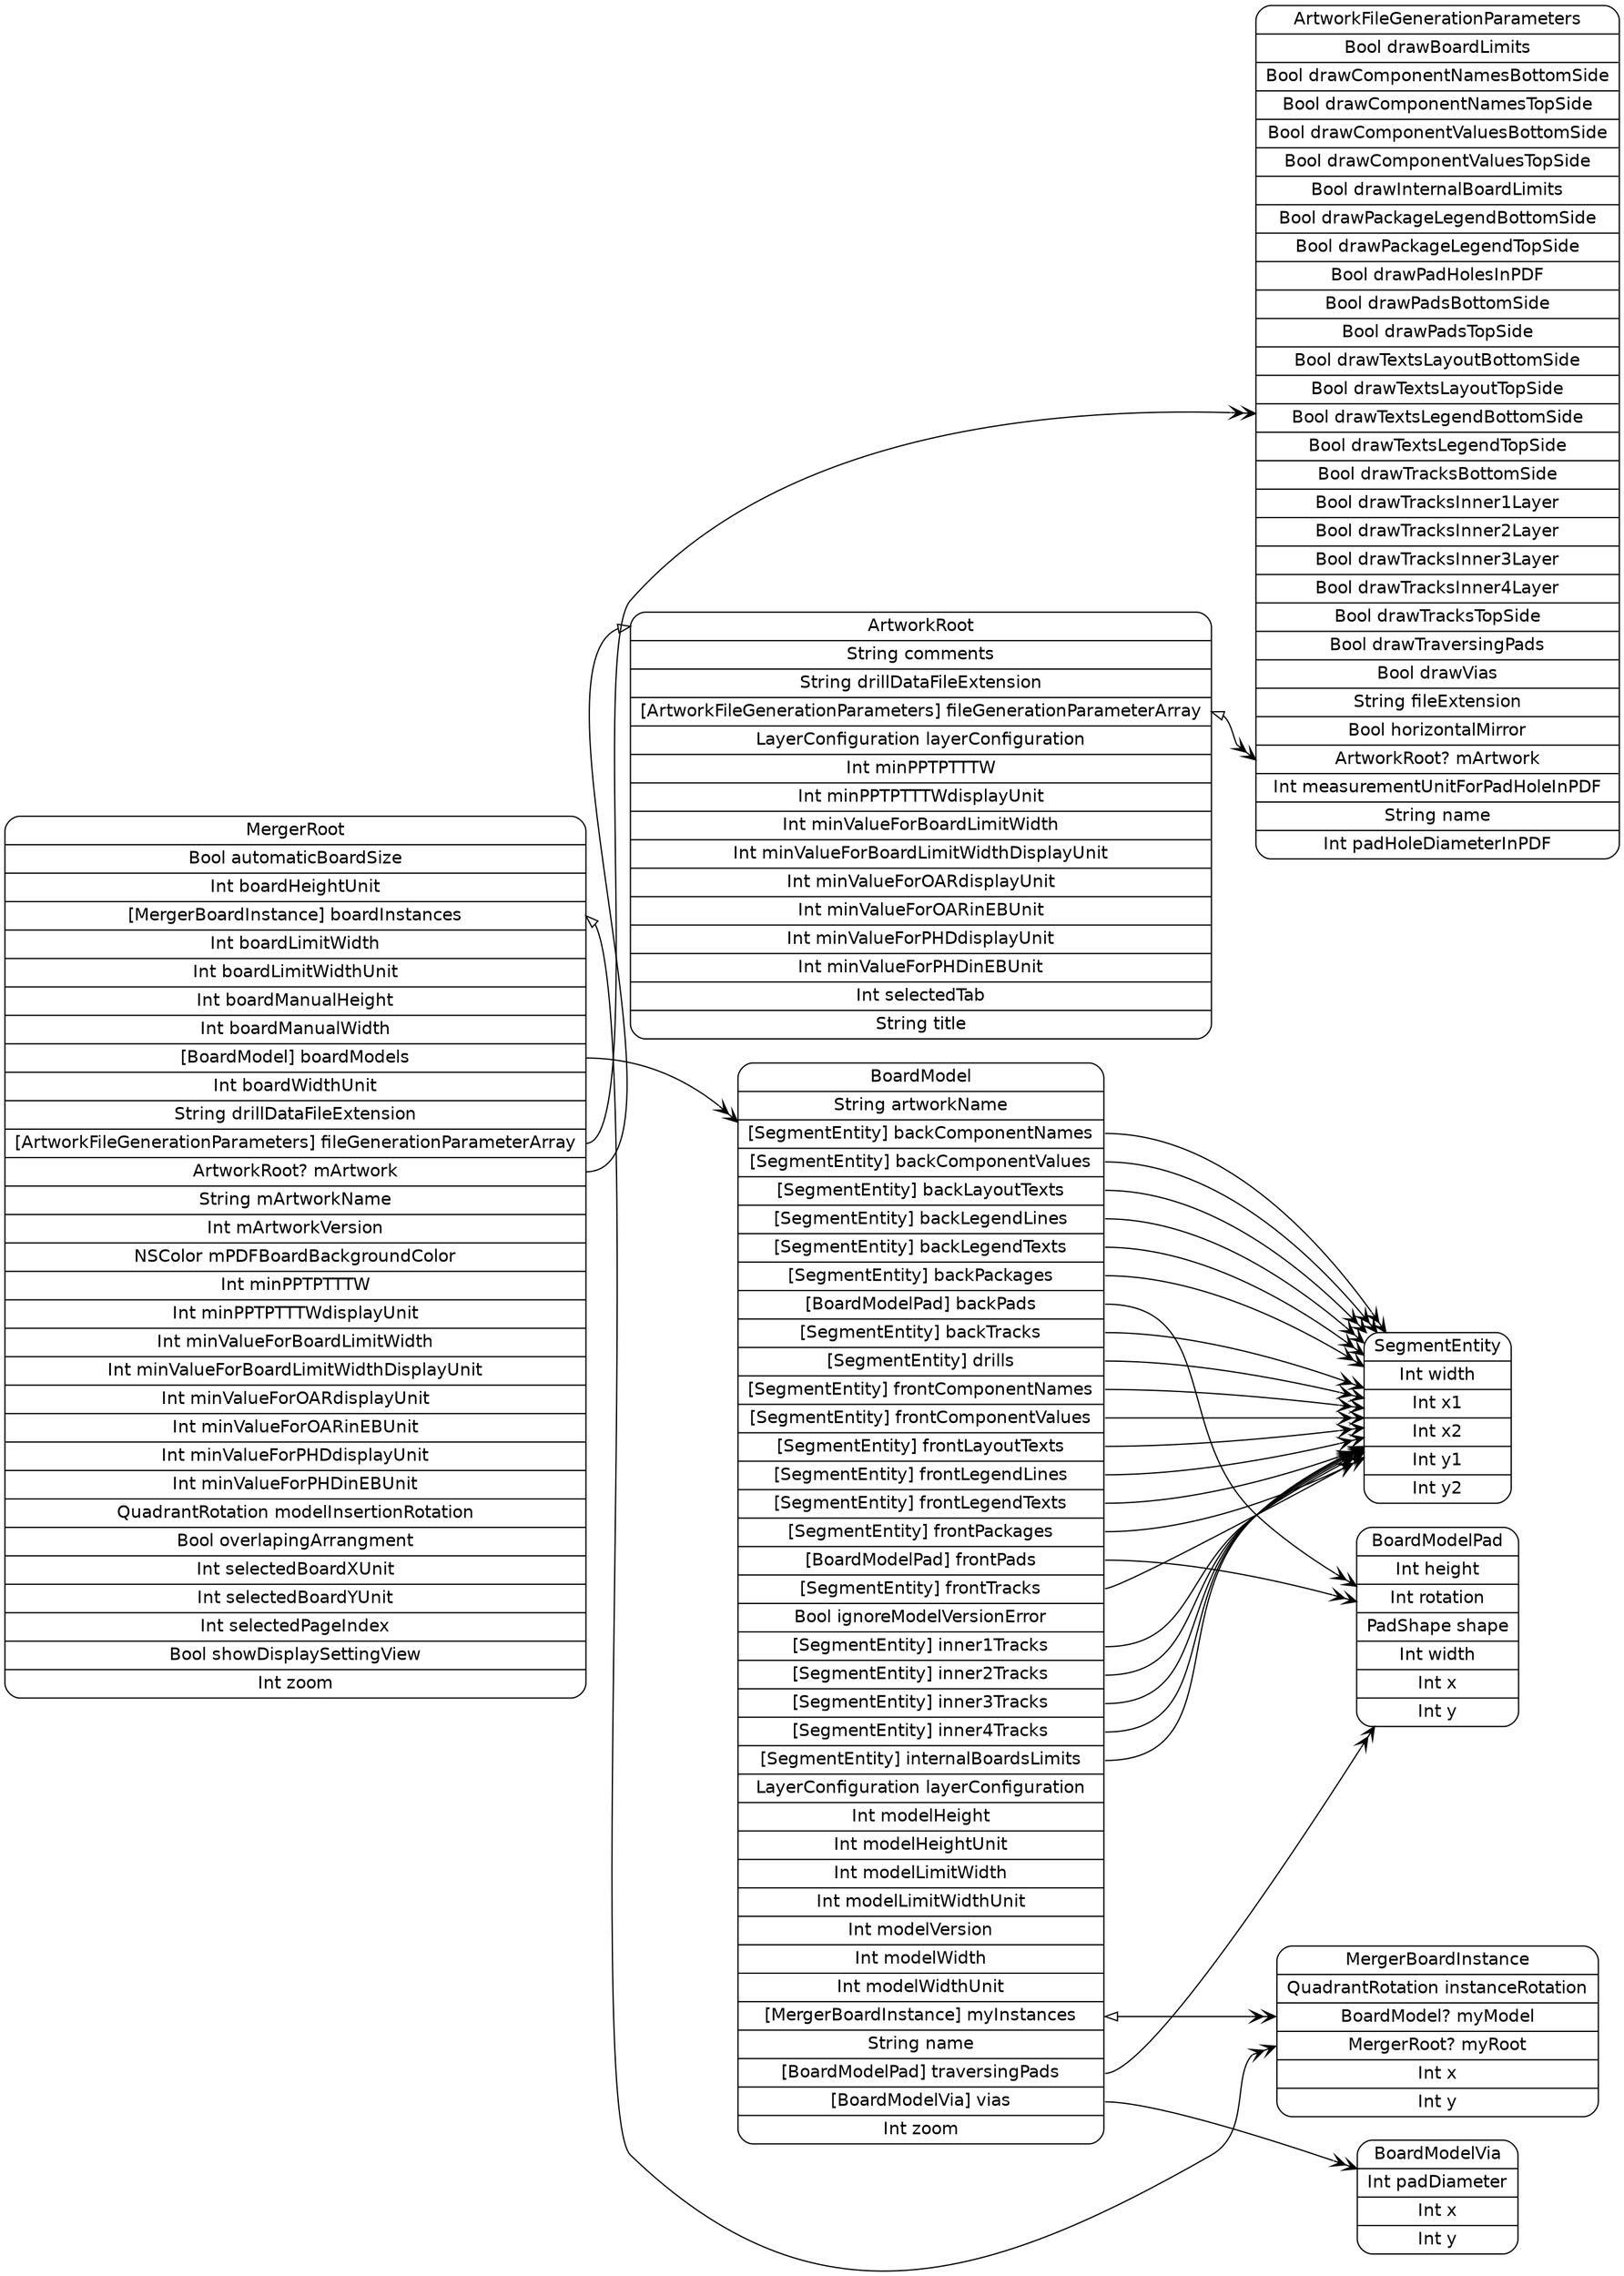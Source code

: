 digraph G {
  rankdir=LR ;
  node [shape=record fontname=helvetica style=rounded] ;
  MergerRoot[label="<MergerRoot>MergerRoot|Bool automaticBoardSize|Int boardHeightUnit|<boardInstances>[MergerBoardInstance] boardInstances|Int boardLimitWidth|Int boardLimitWidthUnit|Int boardManualHeight|Int boardManualWidth|<boardModels>[BoardModel] boardModels|Int boardWidthUnit|String drillDataFileExtension|<fileGenerationParameterArray>[ArtworkFileGenerationParameters] fileGenerationParameterArray|<mArtwork>ArtworkRoot? mArtwork|String mArtworkName|Int mArtworkVersion|NSColor mPDFBoardBackgroundColor|Int minPPTPTTTW|Int minPPTPTTTWdisplayUnit|Int minValueForBoardLimitWidth|Int minValueForBoardLimitWidthDisplayUnit|Int minValueForOARdisplayUnit|Int minValueForOARinEBUnit|Int minValueForPHDdisplayUnit|Int minValueForPHDinEBUnit|QuadrantRotation modelInsertionRotation|Bool overlapingArrangment|Int selectedBoardXUnit|Int selectedBoardYUnit|Int selectedPageIndex|Bool showDisplaySettingView|Int zoom"] ;
  ArtworkRoot[label="<ArtworkRoot>ArtworkRoot|String comments|String drillDataFileExtension|<fileGenerationParameterArray>[ArtworkFileGenerationParameters] fileGenerationParameterArray|LayerConfiguration layerConfiguration|Int minPPTPTTTW|Int minPPTPTTTWdisplayUnit|Int minValueForBoardLimitWidth|Int minValueForBoardLimitWidthDisplayUnit|Int minValueForOARdisplayUnit|Int minValueForOARinEBUnit|Int minValueForPHDdisplayUnit|Int minValueForPHDinEBUnit|Int selectedTab|String title"] ;
  ArtworkFileGenerationParameters[label="<ArtworkFileGenerationParameters>ArtworkFileGenerationParameters|Bool drawBoardLimits|Bool drawComponentNamesBottomSide|Bool drawComponentNamesTopSide|Bool drawComponentValuesBottomSide|Bool drawComponentValuesTopSide|Bool drawInternalBoardLimits|Bool drawPackageLegendBottomSide|Bool drawPackageLegendTopSide|Bool drawPadHolesInPDF|Bool drawPadsBottomSide|Bool drawPadsTopSide|Bool drawTextsLayoutBottomSide|Bool drawTextsLayoutTopSide|Bool drawTextsLegendBottomSide|Bool drawTextsLegendTopSide|Bool drawTracksBottomSide|Bool drawTracksInner1Layer|Bool drawTracksInner2Layer|Bool drawTracksInner3Layer|Bool drawTracksInner4Layer|Bool drawTracksTopSide|Bool drawTraversingPads|Bool drawVias|String fileExtension|Bool horizontalMirror|<mArtwork>ArtworkRoot? mArtwork|Int measurementUnitForPadHoleInPDF|String name|Int padHoleDiameterInPDF"] ;
  BoardModel[label="<BoardModel>BoardModel|String artworkName|<backComponentNames>[SegmentEntity] backComponentNames|<backComponentValues>[SegmentEntity] backComponentValues|<backLayoutTexts>[SegmentEntity] backLayoutTexts|<backLegendLines>[SegmentEntity] backLegendLines|<backLegendTexts>[SegmentEntity] backLegendTexts|<backPackages>[SegmentEntity] backPackages|<backPads>[BoardModelPad] backPads|<backTracks>[SegmentEntity] backTracks|<drills>[SegmentEntity] drills|<frontComponentNames>[SegmentEntity] frontComponentNames|<frontComponentValues>[SegmentEntity] frontComponentValues|<frontLayoutTexts>[SegmentEntity] frontLayoutTexts|<frontLegendLines>[SegmentEntity] frontLegendLines|<frontLegendTexts>[SegmentEntity] frontLegendTexts|<frontPackages>[SegmentEntity] frontPackages|<frontPads>[BoardModelPad] frontPads|<frontTracks>[SegmentEntity] frontTracks|Bool ignoreModelVersionError|<inner1Tracks>[SegmentEntity] inner1Tracks|<inner2Tracks>[SegmentEntity] inner2Tracks|<inner3Tracks>[SegmentEntity] inner3Tracks|<inner4Tracks>[SegmentEntity] inner4Tracks|<internalBoardsLimits>[SegmentEntity] internalBoardsLimits|LayerConfiguration layerConfiguration|Int modelHeight|Int modelHeightUnit|Int modelLimitWidth|Int modelLimitWidthUnit|Int modelVersion|Int modelWidth|Int modelWidthUnit|<myInstances>[MergerBoardInstance] myInstances|String name|<traversingPads>[BoardModelPad] traversingPads|<vias>[BoardModelVia] vias|Int zoom"] ;
  BoardModelVia[label="<BoardModelVia>BoardModelVia|Int padDiameter|Int x|Int y"] ;
  BoardModelPad[label="<BoardModelPad>BoardModelPad|Int height|Int rotation|PadShape shape|Int width|Int x|Int y"] ;
  SegmentEntity[label="<SegmentEntity>SegmentEntity|Int width|Int x1|Int x2|Int y1|Int y2"] ;
  MergerBoardInstance[label="<MergerBoardInstance>MergerBoardInstance|QuadrantRotation instanceRotation|<myModel>BoardModel? myModel|<myRoot>MergerRoot? myRoot|Int x|Int y"] ;
  MergerRoot:boardInstances -> MergerBoardInstance:myRoot [dir=both arrowtail=onormal arrowhead=veevee] ;
  MergerRoot:boardModels -> BoardModel [dir=both arrowtail=none arrowhead=veevee] ;
  MergerRoot:fileGenerationParameterArray -> ArtworkFileGenerationParameters [dir=both arrowtail=none arrowhead=veevee] ;
  MergerRoot:mArtwork -> ArtworkRoot:ArtworkRoot [dir=both arrowtail=none arrowhead=onormal] ;
  ArtworkRoot:fileGenerationParameterArray -> ArtworkFileGenerationParameters:mArtwork [dir=both arrowtail=onormal arrowhead=veevee] ;
  BoardModel:backComponentNames -> SegmentEntity [dir=both arrowtail=none arrowhead=veevee] ;
  BoardModel:backComponentValues -> SegmentEntity [dir=both arrowtail=none arrowhead=veevee] ;
  BoardModel:backLayoutTexts -> SegmentEntity [dir=both arrowtail=none arrowhead=veevee] ;
  BoardModel:backLegendLines -> SegmentEntity [dir=both arrowtail=none arrowhead=veevee] ;
  BoardModel:backLegendTexts -> SegmentEntity [dir=both arrowtail=none arrowhead=veevee] ;
  BoardModel:backPackages -> SegmentEntity [dir=both arrowtail=none arrowhead=veevee] ;
  BoardModel:backPads -> BoardModelPad [dir=both arrowtail=none arrowhead=veevee] ;
  BoardModel:backTracks -> SegmentEntity [dir=both arrowtail=none arrowhead=veevee] ;
  BoardModel:drills -> SegmentEntity [dir=both arrowtail=none arrowhead=veevee] ;
  BoardModel:frontComponentNames -> SegmentEntity [dir=both arrowtail=none arrowhead=veevee] ;
  BoardModel:frontComponentValues -> SegmentEntity [dir=both arrowtail=none arrowhead=veevee] ;
  BoardModel:frontLayoutTexts -> SegmentEntity [dir=both arrowtail=none arrowhead=veevee] ;
  BoardModel:frontLegendLines -> SegmentEntity [dir=both arrowtail=none arrowhead=veevee] ;
  BoardModel:frontLegendTexts -> SegmentEntity [dir=both arrowtail=none arrowhead=veevee] ;
  BoardModel:frontPackages -> SegmentEntity [dir=both arrowtail=none arrowhead=veevee] ;
  BoardModel:frontPads -> BoardModelPad [dir=both arrowtail=none arrowhead=veevee] ;
  BoardModel:frontTracks -> SegmentEntity [dir=both arrowtail=none arrowhead=veevee] ;
  BoardModel:inner1Tracks -> SegmentEntity [dir=both arrowtail=none arrowhead=veevee] ;
  BoardModel:inner2Tracks -> SegmentEntity [dir=both arrowtail=none arrowhead=veevee] ;
  BoardModel:inner3Tracks -> SegmentEntity [dir=both arrowtail=none arrowhead=veevee] ;
  BoardModel:inner4Tracks -> SegmentEntity [dir=both arrowtail=none arrowhead=veevee] ;
  BoardModel:internalBoardsLimits -> SegmentEntity [dir=both arrowtail=none arrowhead=veevee] ;
  BoardModel:myInstances -> MergerBoardInstance:myModel [dir=both arrowtail=onormal arrowhead=veevee] ;
  BoardModel:traversingPads -> BoardModelPad [dir=both arrowtail=none arrowhead=veevee] ;
  BoardModel:vias -> BoardModelVia [dir=both arrowtail=none arrowhead=veevee] ;
}
